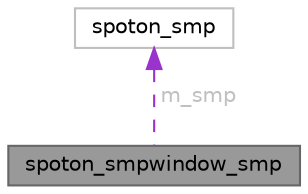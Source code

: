 digraph "spoton_smpwindow_smp"
{
 // LATEX_PDF_SIZE
  bgcolor="transparent";
  edge [fontname=Helvetica,fontsize=10,labelfontname=Helvetica,labelfontsize=10];
  node [fontname=Helvetica,fontsize=10,shape=box,height=0.2,width=0.4];
  Node1 [id="Node000001",label="spoton_smpwindow_smp",height=0.2,width=0.4,color="gray40", fillcolor="grey60", style="filled", fontcolor="black",tooltip=" "];
  Node2 -> Node1 [id="edge1_Node000001_Node000002",dir="back",color="darkorchid3",style="dashed",tooltip=" ",label=" m_smp",fontcolor="grey" ];
  Node2 [id="Node000002",label="spoton_smp",height=0.2,width=0.4,color="grey75", fillcolor="white", style="filled",URL="$classspoton__smp.html",tooltip=" "];
}
